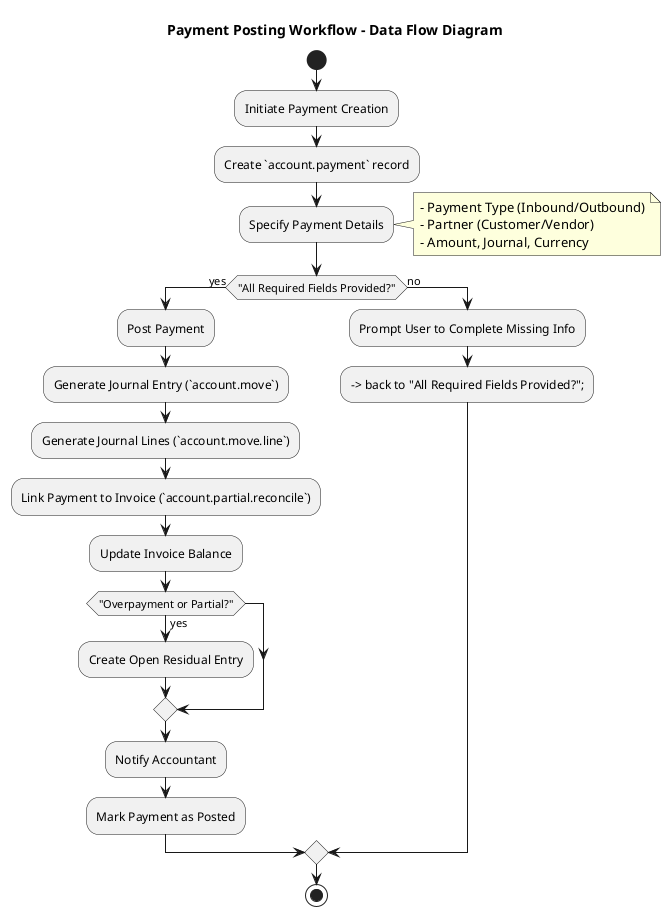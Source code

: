 @startuml
title Payment Posting Workflow - Data Flow Diagram
start

:Initiate Payment Creation;
:Create `account.payment` record;
:Specify Payment Details;
note right
  - Payment Type (Inbound/Outbound)
  - Partner (Customer/Vendor)
  - Amount, Journal, Currency
end note

if ("All Required Fields Provided?") then (yes)
  :Post Payment;
  :Generate Journal Entry (`account.move`);
  :Generate Journal Lines (`account.move.line`);
  :Link Payment to Invoice (`account.partial.reconcile`);
  :Update Invoice Balance;

  if ("Overpayment or Partial?") then (yes)
    :Create Open Residual Entry;
  endif

  :Notify Accountant;
  :Mark Payment as Posted;

else (no)
  :Prompt User to Complete Missing Info;
  --> back to "All Required Fields Provided?";
endif

stop
@enduml
